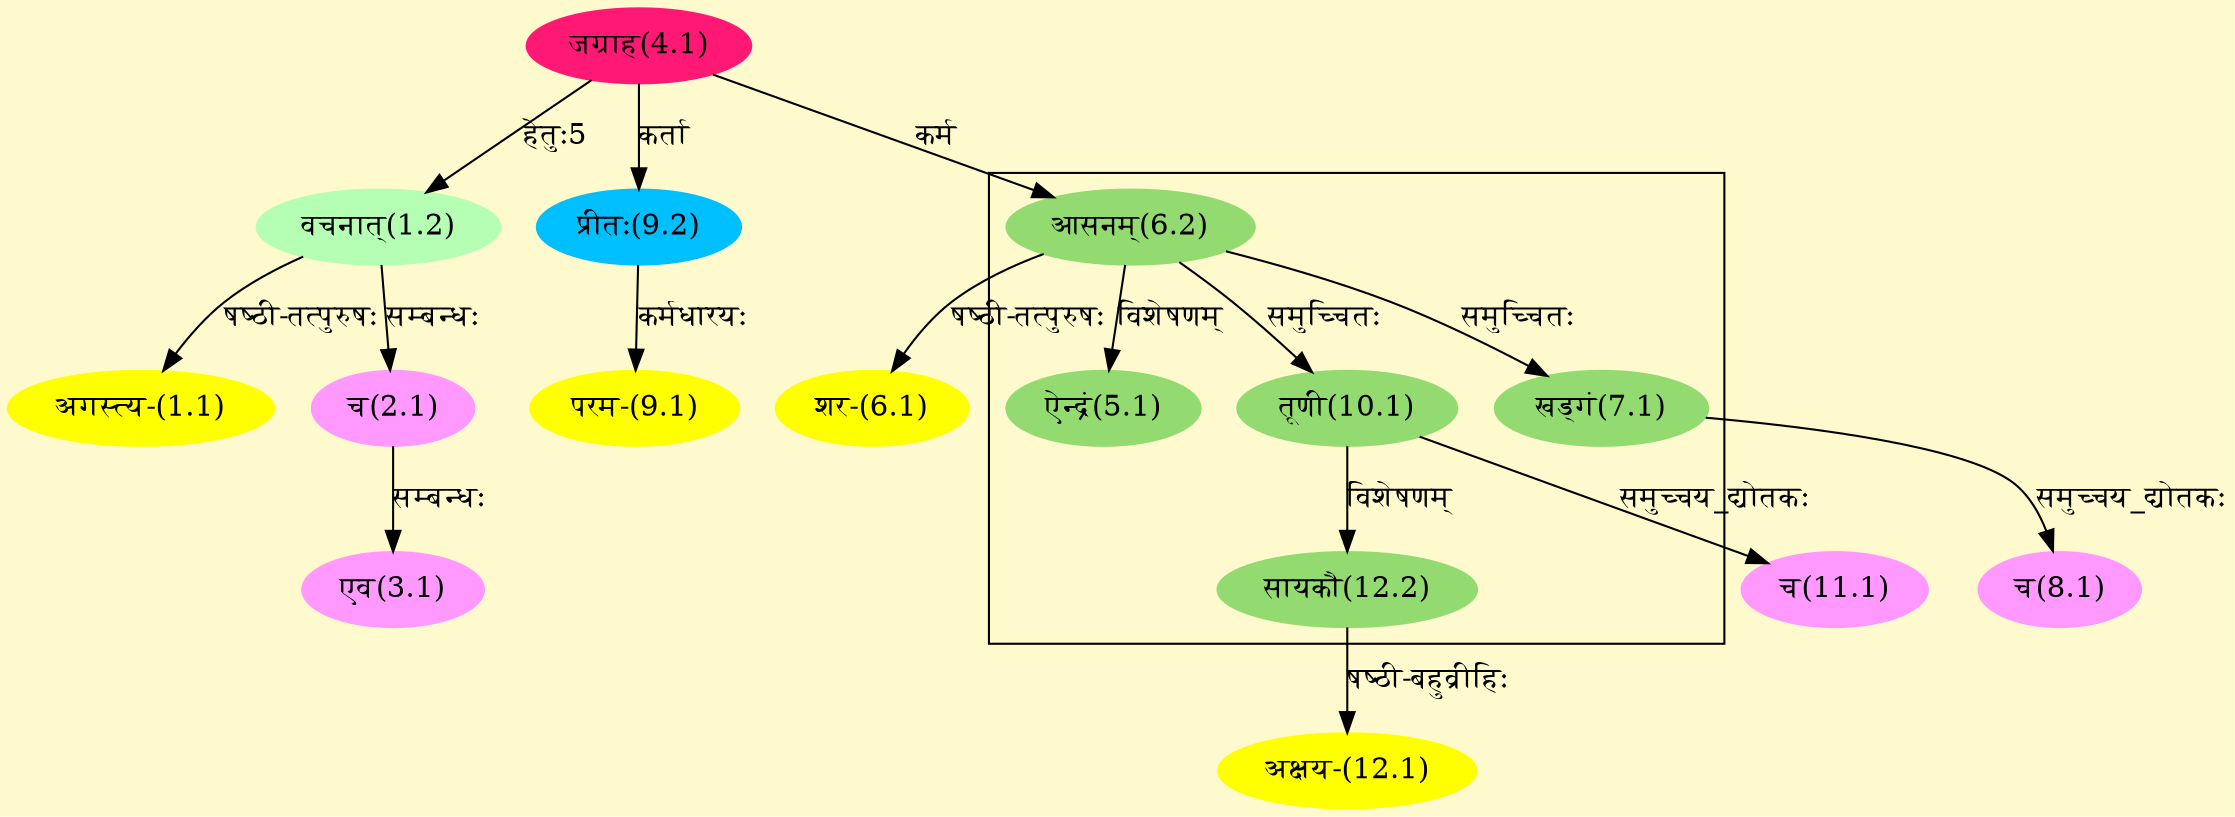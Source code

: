 digraph G{
rankdir=BT;
 compound=true;
 bgcolor="lemonchiffon1";

subgraph cluster_1{
Node5_1 [style=filled, color="#93DB70" label = "ऐन्द्रं(5.1)"]
Node6_2 [style=filled, color="#93DB70" label = "आसनम्(6.2)"]
Node7_1 [style=filled, color="#93DB70" label = "खड्गं(7.1)"]
Node10_1 [style=filled, color="#93DB70" label = "तूणी(10.1)"]
Node12_2 [style=filled, color="#93DB70" label = "सायकौ(12.2)"]

}
Node1_1 [style=filled, color="#FFFF00" label = "अगस्त्य-(1.1)"]
Node1_2 [style=filled, color="#B4FFB4" label = "वचनात्(1.2)"]
Node4_1 [style=filled, color="#FF1975" label = "जग्राह(4.1)"]
Node2_1 [style=filled, color="#FF99FF" label = "च(2.1)"]
Node3_1 [style=filled, color="#FF99FF" label = "एव(3.1)"]
Node10_1 [style=filled, color="#93DB70" label = "तूणी(10.1)"]
Node [style=filled, color="" label = "()"]
Node6_1 [style=filled, color="#FFFF00" label = "शर-(6.1)"]
Node6_2 [style=filled, color="#93DB70" label = "आसनम्(6.2)"]
Node8_1 [style=filled, color="#FF99FF" label = "च(8.1)"]
Node7_1 [style=filled, color="#93DB70" label = "खड्गं(7.1)"]
Node9_1 [style=filled, color="#FFFF00" label = "परम-(9.1)"]
Node9_2 [style=filled, color="#00BFFF" label = "प्रीतः(9.2)"]
Node11_1 [style=filled, color="#FF99FF" label = "च(11.1)"]
Node12_1 [style=filled, color="#FFFF00" label = "अक्षय-(12.1)"]
Node12_2 [style=filled, color="#93DB70" label = "सायकौ(12.2)"]
/* Start of Relations section */

Node1_1 -> Node1_2 [  label="षष्ठी-तत्पुरुषः"  dir="back" ]
Node1_2 -> Node4_1 [  label="हेतुः5"  dir="back" ]
Node2_1 -> Node1_2 [  label="सम्बन्धः"  dir="back" ]
Node3_1 -> Node2_1 [  label="सम्बन्धः"  dir="back" ]
Node5_1 -> Node6_2 [  label="विशेषणम्"  dir="back" ]
Node6_1 -> Node6_2 [  label="षष्ठी-तत्पुरुषः"  dir="back" ]
Node6_2 -> Node4_1 [  label="कर्म"  dir="back" ]
Node7_1 -> Node6_2 [  label="समुच्चितः"  dir="back" ]
Node8_1 -> Node7_1 [  label="समुच्चय_द्योतकः"  dir="back" ]
Node9_1 -> Node9_2 [  label="कर्मधारयः"  dir="back" ]
Node9_2 -> Node4_1 [  label="कर्ता"  dir="back" ]
Node10_1 -> Node6_2 [  label="समुच्चितः"  dir="back" ]
Node11_1 -> Node10_1 [  label="समुच्चय_द्योतकः"  dir="back" ]
Node12_1 -> Node12_2 [  label="षष्ठी-बहुव्रीहिः"  dir="back" ]
Node12_2 -> Node10_1 [  label="विशेषणम्"  dir="back" ]
}
